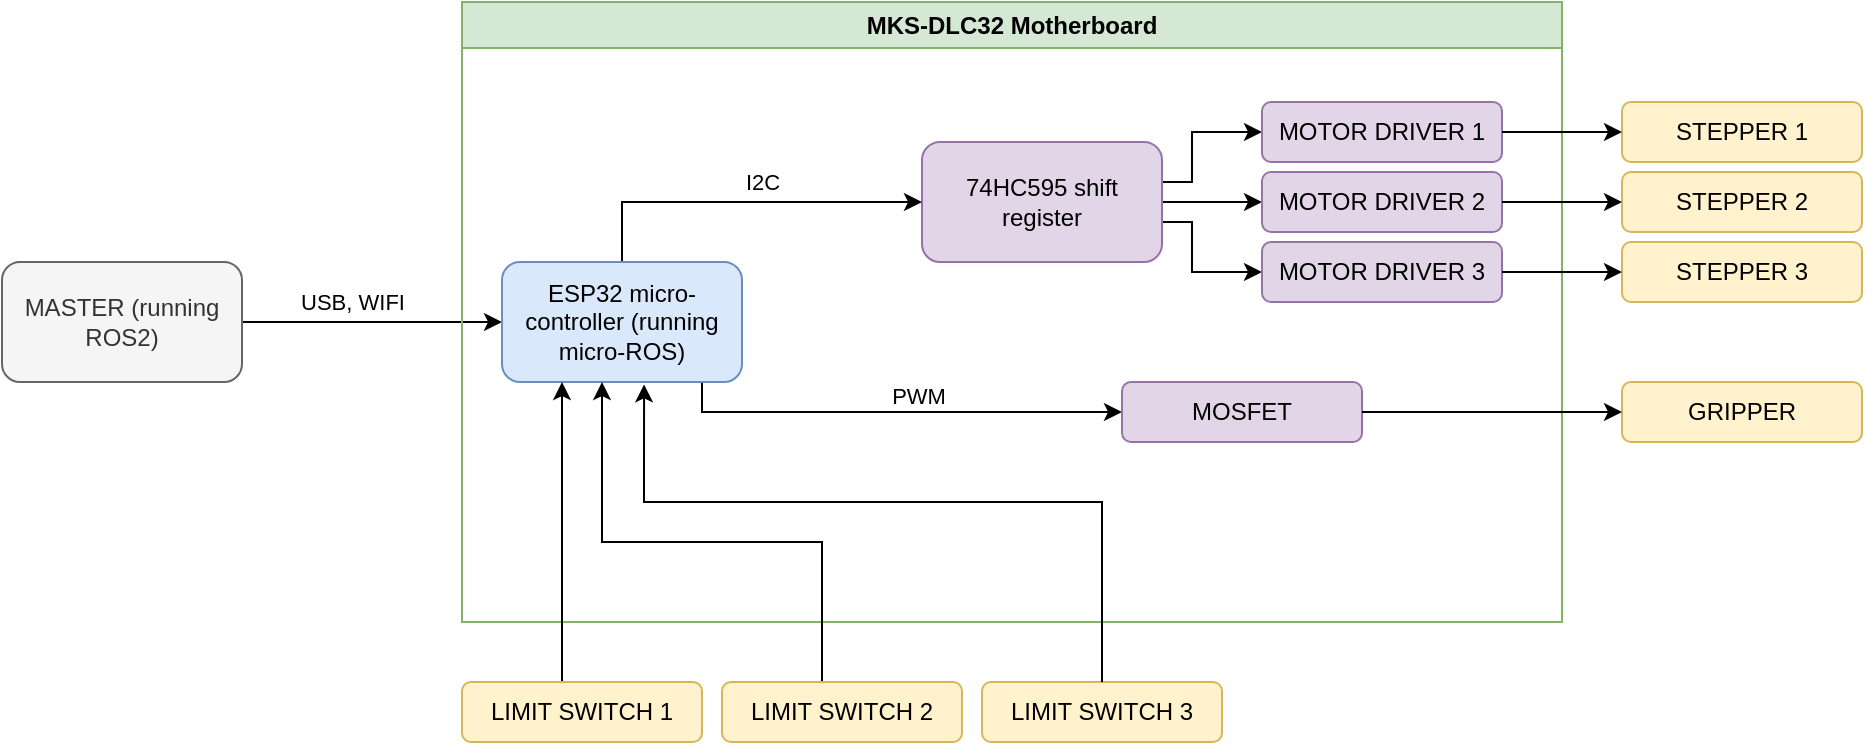 <mxfile version="24.2.5" type="device">
  <diagram name="Page-1" id="_1vEwel4g_9N3pnmSGF3">
    <mxGraphModel dx="913" dy="601" grid="1" gridSize="10" guides="1" tooltips="1" connect="1" arrows="1" fold="1" page="1" pageScale="1" pageWidth="827" pageHeight="1169" math="0" shadow="0">
      <root>
        <mxCell id="0" />
        <mxCell id="1" parent="0" />
        <mxCell id="-hZ4pJK0jlRXI0FL3KxY-6" style="edgeStyle=orthogonalEdgeStyle;rounded=0;orthogonalLoop=1;jettySize=auto;html=1;" edge="1" parent="1" source="-hZ4pJK0jlRXI0FL3KxY-4" target="-hZ4pJK0jlRXI0FL3KxY-10">
          <mxGeometry relative="1" as="geometry">
            <mxPoint x="350" y="360" as="targetPoint" />
          </mxGeometry>
        </mxCell>
        <mxCell id="-hZ4pJK0jlRXI0FL3KxY-7" value="USB, WIFI" style="edgeLabel;html=1;align=center;verticalAlign=middle;resizable=0;points=[];" vertex="1" connectable="0" parent="-hZ4pJK0jlRXI0FL3KxY-6">
          <mxGeometry x="0.083" relative="1" as="geometry">
            <mxPoint x="-16" y="-10" as="offset" />
          </mxGeometry>
        </mxCell>
        <mxCell id="-hZ4pJK0jlRXI0FL3KxY-4" value="MASTER (running ROS2)" style="rounded=1;whiteSpace=wrap;html=1;fillColor=#f5f5f5;fontColor=#333333;strokeColor=#666666;" vertex="1" parent="1">
          <mxGeometry x="110" y="330" width="120" height="60" as="geometry" />
        </mxCell>
        <mxCell id="-hZ4pJK0jlRXI0FL3KxY-9" value="MKS-DLC32 Motherboard" style="swimlane;whiteSpace=wrap;html=1;fillColor=#d5e8d4;strokeColor=#82b366;" vertex="1" parent="1">
          <mxGeometry x="340" y="200" width="550" height="310" as="geometry" />
        </mxCell>
        <mxCell id="-hZ4pJK0jlRXI0FL3KxY-15" style="edgeStyle=orthogonalEdgeStyle;rounded=0;orthogonalLoop=1;jettySize=auto;html=1;entryX=0;entryY=0.5;entryDx=0;entryDy=0;" edge="1" parent="-hZ4pJK0jlRXI0FL3KxY-9" source="-hZ4pJK0jlRXI0FL3KxY-8" target="-hZ4pJK0jlRXI0FL3KxY-12">
          <mxGeometry relative="1" as="geometry">
            <Array as="points">
              <mxPoint x="365" y="90" />
              <mxPoint x="365" y="65" />
            </Array>
          </mxGeometry>
        </mxCell>
        <mxCell id="-hZ4pJK0jlRXI0FL3KxY-16" style="edgeStyle=orthogonalEdgeStyle;rounded=0;orthogonalLoop=1;jettySize=auto;html=1;entryX=0;entryY=0.5;entryDx=0;entryDy=0;" edge="1" parent="-hZ4pJK0jlRXI0FL3KxY-9" source="-hZ4pJK0jlRXI0FL3KxY-8" target="-hZ4pJK0jlRXI0FL3KxY-13">
          <mxGeometry relative="1" as="geometry" />
        </mxCell>
        <mxCell id="-hZ4pJK0jlRXI0FL3KxY-17" style="edgeStyle=orthogonalEdgeStyle;rounded=0;orthogonalLoop=1;jettySize=auto;html=1;" edge="1" parent="-hZ4pJK0jlRXI0FL3KxY-9" source="-hZ4pJK0jlRXI0FL3KxY-8" target="-hZ4pJK0jlRXI0FL3KxY-14">
          <mxGeometry relative="1" as="geometry">
            <Array as="points">
              <mxPoint x="365" y="110" />
              <mxPoint x="365" y="135" />
            </Array>
          </mxGeometry>
        </mxCell>
        <mxCell id="-hZ4pJK0jlRXI0FL3KxY-8" value="74HC595 shift register" style="rounded=1;whiteSpace=wrap;html=1;fillColor=#e1d5e7;strokeColor=#9673a6;" vertex="1" parent="-hZ4pJK0jlRXI0FL3KxY-9">
          <mxGeometry x="230" y="70" width="120" height="60" as="geometry" />
        </mxCell>
        <mxCell id="-hZ4pJK0jlRXI0FL3KxY-11" style="edgeStyle=orthogonalEdgeStyle;rounded=0;orthogonalLoop=1;jettySize=auto;html=1;" edge="1" parent="-hZ4pJK0jlRXI0FL3KxY-9" source="-hZ4pJK0jlRXI0FL3KxY-10" target="-hZ4pJK0jlRXI0FL3KxY-8">
          <mxGeometry relative="1" as="geometry">
            <Array as="points">
              <mxPoint x="80" y="100" />
            </Array>
          </mxGeometry>
        </mxCell>
        <mxCell id="-hZ4pJK0jlRXI0FL3KxY-25" value="I2C" style="edgeLabel;html=1;align=center;verticalAlign=middle;resizable=0;points=[];" vertex="1" connectable="0" parent="-hZ4pJK0jlRXI0FL3KxY-11">
          <mxGeometry x="0.324" y="1" relative="1" as="geometry">
            <mxPoint x="-19" y="-9" as="offset" />
          </mxGeometry>
        </mxCell>
        <mxCell id="-hZ4pJK0jlRXI0FL3KxY-26" style="edgeStyle=orthogonalEdgeStyle;rounded=0;orthogonalLoop=1;jettySize=auto;html=1;" edge="1" parent="-hZ4pJK0jlRXI0FL3KxY-9" source="-hZ4pJK0jlRXI0FL3KxY-10" target="-hZ4pJK0jlRXI0FL3KxY-24">
          <mxGeometry relative="1" as="geometry">
            <Array as="points">
              <mxPoint x="120" y="205" />
            </Array>
          </mxGeometry>
        </mxCell>
        <mxCell id="-hZ4pJK0jlRXI0FL3KxY-27" value="PWM" style="edgeLabel;html=1;align=center;verticalAlign=middle;resizable=0;points=[];" vertex="1" connectable="0" parent="-hZ4pJK0jlRXI0FL3KxY-26">
          <mxGeometry x="0.092" relative="1" as="geometry">
            <mxPoint y="-8" as="offset" />
          </mxGeometry>
        </mxCell>
        <mxCell id="-hZ4pJK0jlRXI0FL3KxY-10" value="ESP32 micro-controller (running micro-ROS)" style="rounded=1;whiteSpace=wrap;html=1;fillColor=#dae8fc;strokeColor=#6c8ebf;" vertex="1" parent="-hZ4pJK0jlRXI0FL3KxY-9">
          <mxGeometry x="20" y="130" width="120" height="60" as="geometry" />
        </mxCell>
        <mxCell id="-hZ4pJK0jlRXI0FL3KxY-12" value="MOTOR DRIVER 1" style="rounded=1;whiteSpace=wrap;html=1;fillColor=#e1d5e7;strokeColor=#9673a6;" vertex="1" parent="-hZ4pJK0jlRXI0FL3KxY-9">
          <mxGeometry x="400" y="50" width="120" height="30" as="geometry" />
        </mxCell>
        <mxCell id="-hZ4pJK0jlRXI0FL3KxY-14" value="MOTOR DRIVER 3" style="rounded=1;whiteSpace=wrap;html=1;fillColor=#e1d5e7;strokeColor=#9673a6;" vertex="1" parent="-hZ4pJK0jlRXI0FL3KxY-9">
          <mxGeometry x="400" y="120" width="120" height="30" as="geometry" />
        </mxCell>
        <mxCell id="-hZ4pJK0jlRXI0FL3KxY-13" value="MOTOR DRIVER 2" style="rounded=1;whiteSpace=wrap;html=1;fillColor=#e1d5e7;strokeColor=#9673a6;" vertex="1" parent="-hZ4pJK0jlRXI0FL3KxY-9">
          <mxGeometry x="400" y="85" width="120" height="30" as="geometry" />
        </mxCell>
        <mxCell id="-hZ4pJK0jlRXI0FL3KxY-24" value="MOSFET" style="rounded=1;whiteSpace=wrap;html=1;fillColor=#e1d5e7;strokeColor=#9673a6;" vertex="1" parent="-hZ4pJK0jlRXI0FL3KxY-9">
          <mxGeometry x="330" y="190" width="120" height="30" as="geometry" />
        </mxCell>
        <mxCell id="-hZ4pJK0jlRXI0FL3KxY-18" value="STEPPER 1" style="rounded=1;whiteSpace=wrap;html=1;fillColor=#fff2cc;strokeColor=#d6b656;" vertex="1" parent="1">
          <mxGeometry x="920" y="250" width="120" height="30" as="geometry" />
        </mxCell>
        <mxCell id="-hZ4pJK0jlRXI0FL3KxY-19" value="STEPPER 2" style="rounded=1;whiteSpace=wrap;html=1;fillColor=#fff2cc;strokeColor=#d6b656;" vertex="1" parent="1">
          <mxGeometry x="920" y="285" width="120" height="30" as="geometry" />
        </mxCell>
        <mxCell id="-hZ4pJK0jlRXI0FL3KxY-20" value="STEPPER 3" style="rounded=1;whiteSpace=wrap;html=1;fillColor=#fff2cc;strokeColor=#d6b656;" vertex="1" parent="1">
          <mxGeometry x="920" y="320" width="120" height="30" as="geometry" />
        </mxCell>
        <mxCell id="-hZ4pJK0jlRXI0FL3KxY-21" style="edgeStyle=orthogonalEdgeStyle;rounded=0;orthogonalLoop=1;jettySize=auto;html=1;" edge="1" parent="1" source="-hZ4pJK0jlRXI0FL3KxY-12" target="-hZ4pJK0jlRXI0FL3KxY-18">
          <mxGeometry relative="1" as="geometry" />
        </mxCell>
        <mxCell id="-hZ4pJK0jlRXI0FL3KxY-22" style="edgeStyle=orthogonalEdgeStyle;rounded=0;orthogonalLoop=1;jettySize=auto;html=1;" edge="1" parent="1" source="-hZ4pJK0jlRXI0FL3KxY-13" target="-hZ4pJK0jlRXI0FL3KxY-19">
          <mxGeometry relative="1" as="geometry" />
        </mxCell>
        <mxCell id="-hZ4pJK0jlRXI0FL3KxY-23" style="edgeStyle=orthogonalEdgeStyle;rounded=0;orthogonalLoop=1;jettySize=auto;html=1;" edge="1" parent="1" source="-hZ4pJK0jlRXI0FL3KxY-14" target="-hZ4pJK0jlRXI0FL3KxY-20">
          <mxGeometry relative="1" as="geometry" />
        </mxCell>
        <mxCell id="-hZ4pJK0jlRXI0FL3KxY-30" value="GRIPPER" style="rounded=1;whiteSpace=wrap;html=1;fillColor=#fff2cc;strokeColor=#d6b656;" vertex="1" parent="1">
          <mxGeometry x="920" y="390" width="120" height="30" as="geometry" />
        </mxCell>
        <mxCell id="-hZ4pJK0jlRXI0FL3KxY-31" style="edgeStyle=orthogonalEdgeStyle;rounded=0;orthogonalLoop=1;jettySize=auto;html=1;" edge="1" parent="1" source="-hZ4pJK0jlRXI0FL3KxY-24" target="-hZ4pJK0jlRXI0FL3KxY-30">
          <mxGeometry relative="1" as="geometry" />
        </mxCell>
        <mxCell id="-hZ4pJK0jlRXI0FL3KxY-38" style="edgeStyle=orthogonalEdgeStyle;rounded=0;orthogonalLoop=1;jettySize=auto;html=1;entryX=0.25;entryY=1;entryDx=0;entryDy=0;" edge="1" parent="1" source="-hZ4pJK0jlRXI0FL3KxY-32" target="-hZ4pJK0jlRXI0FL3KxY-10">
          <mxGeometry relative="1" as="geometry">
            <Array as="points">
              <mxPoint x="390" y="440" />
              <mxPoint x="390" y="440" />
            </Array>
          </mxGeometry>
        </mxCell>
        <mxCell id="-hZ4pJK0jlRXI0FL3KxY-32" value="LIMIT SWITCH 1" style="rounded=1;whiteSpace=wrap;html=1;fillColor=#fff2cc;strokeColor=#d6b656;" vertex="1" parent="1">
          <mxGeometry x="340" y="540" width="120" height="30" as="geometry" />
        </mxCell>
        <mxCell id="-hZ4pJK0jlRXI0FL3KxY-39" style="edgeStyle=orthogonalEdgeStyle;rounded=0;orthogonalLoop=1;jettySize=auto;html=1;" edge="1" parent="1" source="-hZ4pJK0jlRXI0FL3KxY-35" target="-hZ4pJK0jlRXI0FL3KxY-10">
          <mxGeometry relative="1" as="geometry">
            <Array as="points">
              <mxPoint x="520" y="470" />
              <mxPoint x="410" y="470" />
            </Array>
          </mxGeometry>
        </mxCell>
        <mxCell id="-hZ4pJK0jlRXI0FL3KxY-35" value="LIMIT SWITCH 2" style="rounded=1;whiteSpace=wrap;html=1;fillColor=#fff2cc;strokeColor=#d6b656;" vertex="1" parent="1">
          <mxGeometry x="470" y="540" width="120" height="30" as="geometry" />
        </mxCell>
        <mxCell id="-hZ4pJK0jlRXI0FL3KxY-36" value="LIMIT SWITCH 3" style="rounded=1;whiteSpace=wrap;html=1;fillColor=#fff2cc;strokeColor=#d6b656;" vertex="1" parent="1">
          <mxGeometry x="600" y="540" width="120" height="30" as="geometry" />
        </mxCell>
        <mxCell id="-hZ4pJK0jlRXI0FL3KxY-42" style="edgeStyle=orthogonalEdgeStyle;rounded=0;orthogonalLoop=1;jettySize=auto;html=1;entryX=0.592;entryY=1.02;entryDx=0;entryDy=0;entryPerimeter=0;" edge="1" parent="1" source="-hZ4pJK0jlRXI0FL3KxY-36" target="-hZ4pJK0jlRXI0FL3KxY-10">
          <mxGeometry relative="1" as="geometry">
            <Array as="points">
              <mxPoint x="660" y="450" />
              <mxPoint x="431" y="450" />
            </Array>
          </mxGeometry>
        </mxCell>
      </root>
    </mxGraphModel>
  </diagram>
</mxfile>
